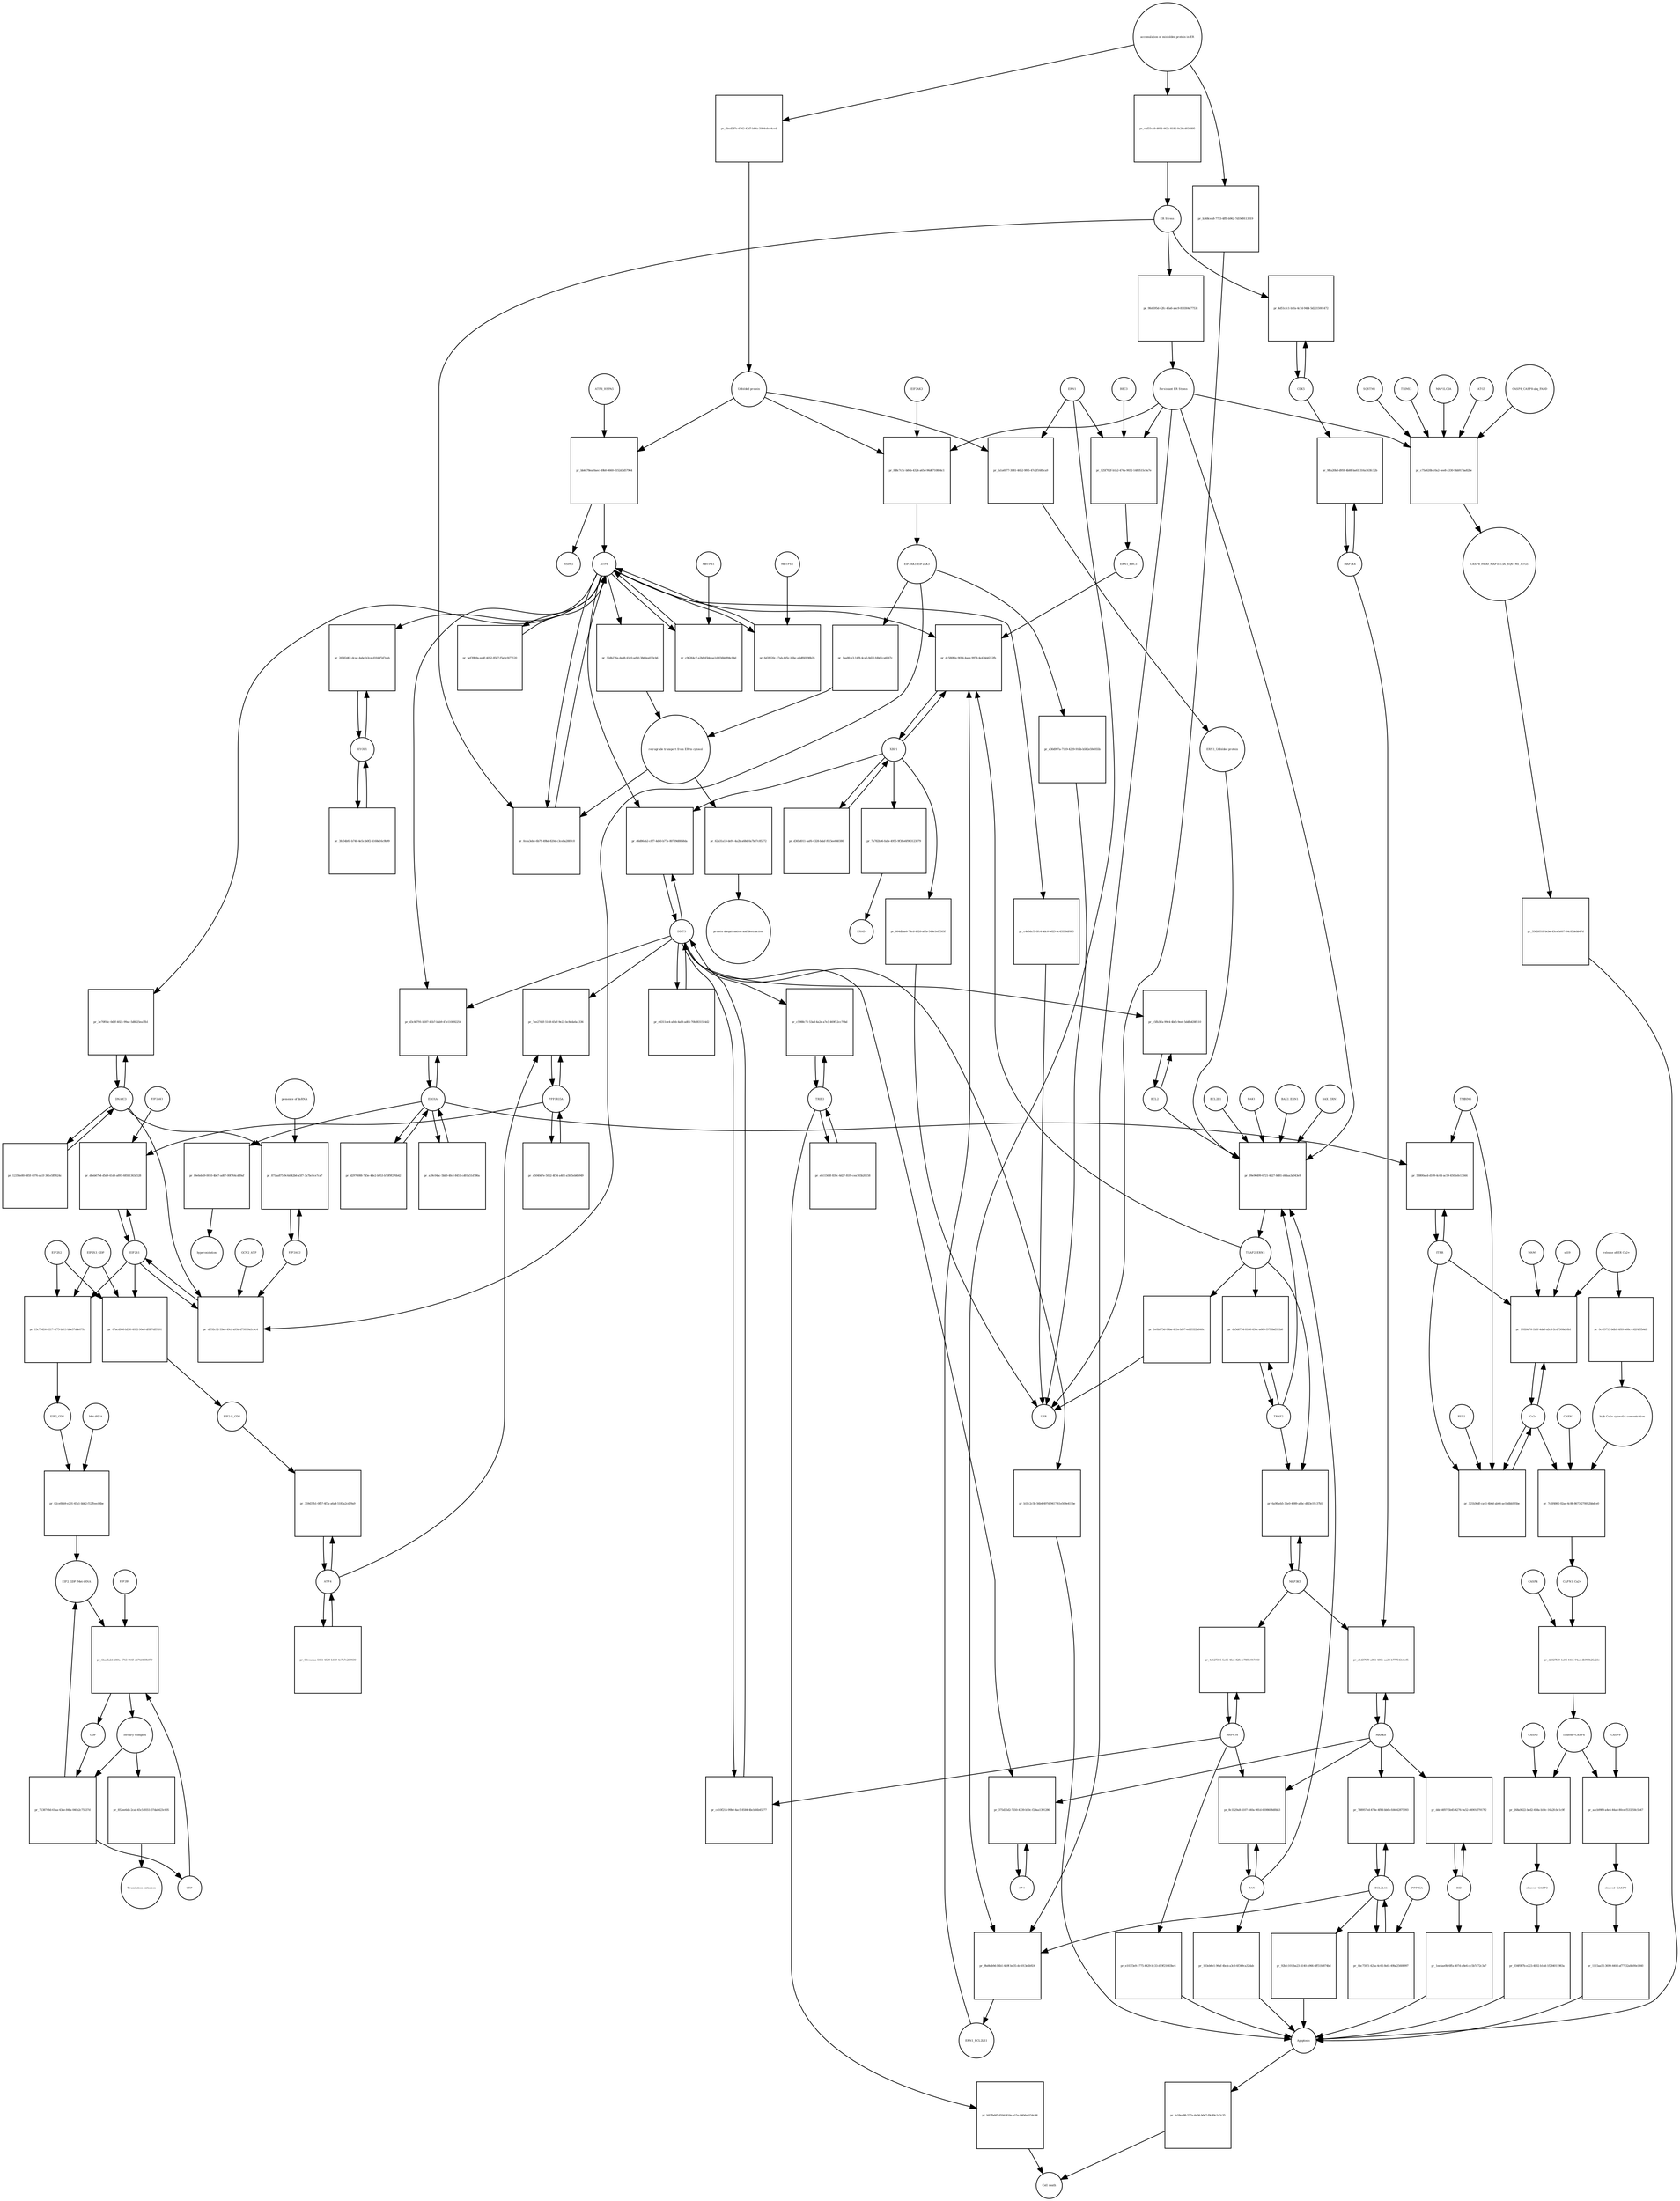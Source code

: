 strict digraph  {
ATF6_HSPA5 [annotation="", bipartite=0, cls=complex, fontsize=4, label=ATF6_HSPA5, shape=circle];
"pr_bb4478ea-0aec-49b0-8660-d152d3d57964" [annotation="", bipartite=1, cls=process, fontsize=4, label="pr_bb4478ea-0aec-49b0-8660-d152d3d57964", shape=square];
ATF6 [annotation="urn_miriam_hgnc.symbol_ATF6", bipartite=0, cls=macromolecule, fontsize=4, label=ATF6, shape=circle];
HSPA5 [annotation="urn_miriam_hgnc.symbol_HSPA5", bipartite=0, cls=macromolecule, fontsize=4, label=HSPA5, shape=circle];
"Unfolded protein" [annotation="", bipartite=0, cls=macromolecule, fontsize=4, label="Unfolded protein", shape=circle];
ERN1 [annotation="urn_miriam_hgnc.symbol_ERN1", bipartite=0, cls=macromolecule, fontsize=4, label=ERN1, shape=circle];
"pr_fa1a6977-3081-4652-9f65-47c2f1685ca9" [annotation="", bipartite=1, cls=process, fontsize=4, label="pr_fa1a6977-3081-4652-9f65-47c2f1685ca9", shape=square];
"ERN1_Unfolded protein" [annotation="", bipartite=0, cls=complex, fontsize=4, label="ERN1_Unfolded protein", shape=circle];
EIF2AK3_EIF2AK3 [annotation="", bipartite=0, cls=complex, fontsize=4, label=EIF2AK3_EIF2AK3, shape=circle];
"pr_1aa8fce3-14f8-4ca5-8d22-fdb01ca6067c" [annotation="", bipartite=1, cls=process, fontsize=4, label="pr_1aa8fce3-14f8-4ca5-8d22-fdb01ca6067c", shape=square];
"retrograde transport from ER to cytosol" [annotation="", bipartite=0, cls=phenotype, fontsize=4, label="retrograde transport from ER to cytosol", shape=circle];
"pr_32db276a-da88-41c0-ad50-38d0ea030cb6" [annotation="", bipartite=1, cls=process, fontsize=4, label="pr_32db276a-da88-41c0-ad50-38d0ea030cb6", shape=square];
"pr_62b31a13-de91-4a2b-a68d-0a7b87c85272" [annotation="", bipartite=1, cls=process, fontsize=4, label="pr_62b31a13-de91-4a2b-a68d-0a7b87c85272", shape=square];
"protein ubiquitination and destruction" [annotation="", bipartite=0, cls=phenotype, fontsize=4, label="protein ubiquitination and destruction", shape=circle];
"pr_09e96499-6721-4627-8d81-d44aa3a043e9" [annotation="", bipartite=1, cls=process, fontsize=4, label="pr_09e96499-6721-4627-8d81-d44aa3a043e9", shape=square];
TRAF2_ERN1 [annotation="", bipartite=0, cls=complex, fontsize=4, label=TRAF2_ERN1, shape=circle];
BAK1_ERN1 [annotation="", bipartite=0, cls=complex, fontsize=4, label=BAK1_ERN1, shape=circle];
BAX_ERN1 [annotation="", bipartite=0, cls=complex, fontsize=4, label=BAX_ERN1, shape=circle];
BCL2 [annotation="urn_miriam_hgnc.symbol_BCL2", bipartite=0, cls="nucleic acid feature", fontsize=4, label=BCL2, shape=circle];
BCL2L1 [annotation="urn_miriam_hgnc.symbol_BCL2L1", bipartite=0, cls=macromolecule, fontsize=4, label=BCL2L1, shape=circle];
"Persistant ER Stress" [annotation="", bipartite=0, cls=phenotype, fontsize=4, label="Persistant ER Stress", shape=circle];
BAX [annotation="urn_miriam_hgnc.symbol_BAX", bipartite=0, cls=macromolecule, fontsize=4, label=BAX, shape=circle];
BAK1 [annotation="urn_miriam_hgnc.symbol_BAK1", bipartite=0, cls=macromolecule, fontsize=4, label=BAK1, shape=circle];
TRAF2 [annotation="urn_miriam_hgnc.symbol_TRAF2", bipartite=0, cls=macromolecule, fontsize=4, label=TRAF2, shape=circle];
XBP1 [annotation="urn_miriam_hgnc.symbol_XBP1", bipartite=0, cls=macromolecule, fontsize=4, label=XBP1, shape=circle];
"pr_dc580f2e-9014-4aee-9978-4e434dd212fb" [annotation="", bipartite=1, cls=process, fontsize=4, label="pr_dc580f2e-9014-4aee-9978-4e434dd212fb", shape=square];
ERN1_BBC3 [annotation="", bipartite=0, cls=complex, fontsize=4, label=ERN1_BBC3, shape=circle];
ERN1_BCL2L11 [annotation="", bipartite=0, cls=complex, fontsize=4, label=ERN1_BCL2L11, shape=circle];
"pr_d365d011-aaf6-4328-bdaf-f015ee640380" [annotation="", bipartite=1, cls=process, fontsize=4, label="pr_d365d011-aaf6-4328-bdaf-f015ee640380", shape=square];
"pr_7a782b36-fabe-4955-9f3f-e6f983123879" [annotation="", bipartite=1, cls=process, fontsize=4, label="pr_7a782b36-fabe-4955-9f3f-e6f983123879", shape=square];
ERAD [annotation="", bipartite=0, cls=phenotype, fontsize=4, label=ERAD, shape=circle];
"pr_664dbaa4-76cd-4526-a8fa-345e1e8f305f" [annotation="", bipartite=1, cls=process, fontsize=4, label="pr_664dbaa4-76cd-4526-a8fa-345e1e8f305f", shape=square];
UPR [annotation="", bipartite=0, cls=phenotype, fontsize=4, label=UPR, shape=circle];
"pr_da5d6734-8166-430c-a669-f97f0bd311b8" [annotation="", bipartite=1, cls=process, fontsize=4, label="pr_da5d6734-8166-430c-a669-f97f0bd311b8", shape=square];
MAPK8 [annotation="urn_miriam_hgnc.symbol_MAPK8", bipartite=0, cls=macromolecule, fontsize=4, label=MAPK8, shape=circle];
"pr_a1d376f9-a861-486e-aa38-b777543e8cf5" [annotation="", bipartite=1, cls=process, fontsize=4, label="pr_a1d376f9-a861-486e-aa38-b777543e8cf5", shape=square];
MAP3K4 [annotation="urn_miriam_hgnc.symbol_MAP3K4", bipartite=0, cls=macromolecule, fontsize=4, label=MAP3K4, shape=circle];
MAP3K5 [annotation="urn_miriam_hgnc.symbol_MAP3K5", bipartite=0, cls=macromolecule, fontsize=4, label=MAP3K5, shape=circle];
MAPK14 [annotation="urn_miriam_hgnc.symbol_MAPK14", bipartite=0, cls=macromolecule, fontsize=4, label=MAPK14, shape=circle];
"pr_4c127316-5a06-4fa6-82fe-c78f1c917c60" [annotation="", bipartite=1, cls=process, fontsize=4, label="pr_4c127316-5a06-4fa6-82fe-c78f1c917c60", shape=square];
"pr_e103f3e9-c775-4429-bc33-d19f21683bc6" [annotation="", bipartite=1, cls=process, fontsize=4, label="pr_e103f3e9-c775-4429-bc33-d19f21683bc6", shape=square];
Apoptosis [annotation="", bipartite=0, cls=phenotype, fontsize=4, label=Apoptosis, shape=circle];
DDIT3 [annotation="urn_miriam_hgnc.symbol_DDIT3", bipartite=0, cls=macromolecule, fontsize=4, label=DDIT3, shape=circle];
"pr_ce10f215-99b0-4ac5-8584-4bcb56b45277" [annotation="", bipartite=1, cls=process, fontsize=4, label="pr_ce10f215-99b0-4ac5-8584-4bcb56b45277", shape=square];
"pr_b1bc2c5b-56b4-497d-9417-61e509e411be" [annotation="", bipartite=1, cls=process, fontsize=4, label="pr_b1bc2c5b-56b4-497d-9417-61e509e411be", shape=square];
"pr_c5fb3ffa-99c4-4bf5-9eef-5ddfb438f110" [annotation="", bipartite=1, cls=process, fontsize=4, label="pr_c5fb3ffa-99c4-4bf5-9eef-5ddfb438f110", shape=square];
"pr_0cea3ebe-6b79-49bd-820d-c3ceba2887c0" [annotation="", bipartite=1, cls=process, fontsize=4, label="pr_0cea3ebe-6b79-49bd-820d-c3ceba2887c0", shape=square];
"ER Stress" [annotation="", bipartite=0, cls=phenotype, fontsize=4, label="ER Stress", shape=circle];
"pr_c96264c7-a2bf-45bb-aa1d-656bb894c84d" [annotation="", bipartite=1, cls=process, fontsize=4, label="pr_c96264c7-a2bf-45bb-aa1d-656bb894c84d", shape=square];
MBTPS1 [annotation="urn_miriam_hgnc.symbol_MBTPS1", bipartite=0, cls=macromolecule, fontsize=4, label=MBTPS1, shape=circle];
"pr_6d3f220c-17ab-4d5c-b6bc-e6df60198b35" [annotation="", bipartite=1, cls=process, fontsize=4, label="pr_6d3f220c-17ab-4d5c-b6bc-e6df60198b35", shape=square];
MBTPS2 [annotation="urn_miriam_hgnc.symbol_MBTPS2", bipartite=0, cls=macromolecule, fontsize=4, label=MBTPS2, shape=circle];
"pr_5ef39b9a-ee4f-4052-8587-f5a9cf477120" [annotation="", bipartite=1, cls=process, fontsize=4, label="pr_5ef39b9a-ee4f-4052-8587-f5a9cf477120", shape=square];
"pr_e6311de4-afeb-4af3-ad05-70b2831514d2" [annotation="", bipartite=1, cls=process, fontsize=4, label="pr_e6311de4-afeb-4af3-ad05-70b2831514d2", shape=square];
"pr_d6d86cb2-c8f7-4d50-b77e-80709d8858da" [annotation="", bipartite=1, cls=process, fontsize=4, label="pr_d6d86cb2-c8f7-4d50-b77e-80709d8858da", shape=square];
EIF2S1 [annotation="urn_miriam_hgnc.symbol_EIF2S1", bipartite=0, cls=macromolecule, fontsize=4, label=EIF2S1, shape=circle];
"pr_dff92c92-33ea-49cf-a93d-d79939a1c9c4" [annotation="", bipartite=1, cls=process, fontsize=4, label="pr_dff92c92-33ea-49cf-a93d-d79939a1c9c4", shape=square];
GCN2_ATP [annotation="", bipartite=0, cls=complex, fontsize=4, label=GCN2_ATP, shape=circle];
EIF2AK2 [annotation="urn_miriam_hgnc.symbol_EIF2AK2", bipartite=0, cls=macromolecule, fontsize=4, label=EIF2AK2, shape=circle];
DNAJC3 [annotation="urn_miriam_hgnc.symbol_DNAJC3", bipartite=0, cls=macromolecule, fontsize=4, label=DNAJC3, shape=circle];
EIF2S2 [annotation="urn_miriam_hgnc.symbol_EIF2S2", bipartite=0, cls=macromolecule, fontsize=4, label=EIF2S2, shape=circle];
"pr_13c73424-e217-4f75-b911-bbe57dde07fc" [annotation="", bipartite=1, cls=process, fontsize=4, label="pr_13c73424-e217-4f75-b911-bbe57dde07fc", shape=square];
EIF2S3_GDP [annotation="", bipartite=0, cls=complex, fontsize=4, label=EIF2S3_GDP, shape=circle];
EIF2_GDP [annotation="", bipartite=0, cls=complex, fontsize=4, label=EIF2_GDP, shape=circle];
"EIF2_GDP_Met-tRNA" [annotation="", bipartite=0, cls=complex, fontsize=4, label="EIF2_GDP_Met-tRNA", shape=circle];
"pr_1bad5ab1-d49a-4713-916f-eb74d469b079" [annotation="", bipartite=1, cls=process, fontsize=4, label="pr_1bad5ab1-d49a-4713-916f-eb74d469b079", shape=square];
"Ternary Complex" [annotation="", bipartite=0, cls=complex, fontsize=4, label="Ternary Complex", shape=circle];
"EIF2B*" [annotation="", bipartite=0, cls=complex, fontsize=4, label="EIF2B*", shape=circle];
GTP [annotation="urn_miriam_obo.chebi_CHEBI%3A57600", bipartite=0, cls="simple chemical", fontsize=4, label=GTP, shape=circle];
GDP [annotation="urn_miriam_obo.chebi_CHEBI%3A65180", bipartite=0, cls="simple chemical", fontsize=4, label=GDP, shape=circle];
"pr_7138748d-61aa-43ae-84fa-040b2c75537d" [annotation="", bipartite=1, cls=process, fontsize=4, label="pr_7138748d-61aa-43ae-84fa-040b2c75537d", shape=square];
ATF4 [annotation="urn_miriam_hgnc.symbol_ATF4", bipartite=0, cls=macromolecule, fontsize=4, label=ATF4, shape=circle];
"pr_359d37b1-0fb7-4f3a-a6a4-5183a2cd29a9" [annotation="", bipartite=1, cls=process, fontsize=4, label="pr_359d37b1-0fb7-4f3a-a6a4-5183a2cd29a9", shape=square];
"EIF2-P_GDP" [annotation="", bipartite=0, cls=complex, fontsize=4, label="EIF2-P_GDP", shape=circle];
"pr_60ceadaa-5661-4529-b159-4e7a7e209030" [annotation="", bipartite=1, cls=process, fontsize=4, label="pr_60ceadaa-5661-4529-b159-4e7a7e209030", shape=square];
PPP1R15A [annotation="urn_miriam_hgnc.symbol_PPP1R15A", bipartite=0, cls=macromolecule, fontsize=4, label=PPP1R15A, shape=circle];
"pr_7ee27d2f-5148-45cf-9e22-bc8cda6a1336" [annotation="", bipartite=1, cls=process, fontsize=4, label="pr_7ee27d2f-5148-45cf-9e22-bc8cda6a1336", shape=square];
"pr_d5040d7e-5062-4f34-a402-a5fd5eb6b949" [annotation="", bipartite=1, cls=process, fontsize=4, label="pr_d5040d7e-5062-4f34-a402-a5fd5eb6b949", shape=square];
"pr_852ee6da-2caf-45c5-9351-37da8423c605" [annotation="", bipartite=1, cls=process, fontsize=4, label="pr_852ee6da-2caf-45c5-9351-37da8423c605", shape=square];
"Translation initiation" [annotation="", bipartite=0, cls=phenotype, fontsize=4, label="Translation initiation", shape=circle];
"pr_6a9faeb5-36e0-4089-a8bc-dfd3e19c37b5" [annotation="", bipartite=1, cls=process, fontsize=4, label="pr_6a9faeb5-36e0-4089-a8bc-dfd3e19c37b5", shape=square];
ERO1A [annotation="urn_miriam_hgnc.symbol_ERO1A", bipartite=0, cls=macromolecule, fontsize=4, label=ERO1A, shape=circle];
"pr_d3c8d791-b187-41b7-bab9-47e110892254" [annotation="", bipartite=1, cls=process, fontsize=4, label="pr_d3c8d791-b187-41b7-bab9-47e110892254", shape=square];
"pr_a39c04ac-5bb0-4fe2-8451-cd01a51d786a" [annotation="", bipartite=1, cls=process, fontsize=4, label="pr_a39c04ac-5bb0-4fe2-8451-cd01a51d786a", shape=square];
"pr_d8eb67b4-d5d9-41d8-a893-68501363a528" [annotation="", bipartite=1, cls=process, fontsize=4, label="pr_d8eb67b4-d5d9-41d8-a893-68501363a528", shape=square];
EIF2AK1 [annotation="urn_miriam_hgnc.symbol_EIF2AK1", bipartite=0, cls=macromolecule, fontsize=4, label=EIF2AK1, shape=circle];
"pr_8c1b29a8-4107-440a-981d-6598608d0bb3" [annotation="", bipartite=1, cls=process, fontsize=4, label="pr_8c1b29a8-4107-440a-981d-6598608d0bb3", shape=square];
"pr_103eb6e1-96af-4bcb-a3c0-6f349ca32dab" [annotation="", bipartite=1, cls=process, fontsize=4, label="pr_103eb6e1-96af-4bcb-a3c0-6f349ca32dab", shape=square];
"Ca2+" [annotation="urn_miriam_obo.chebi_CHEBI%3A29108", bipartite=0, cls="simple chemical", fontsize=4, label="Ca2+", shape=circle];
"pr_1f626d76-1b5f-4da5-a2c8-2cd7308a26b1" [annotation="", bipartite=1, cls=process, fontsize=4, label="pr_1f626d76-1b5f-4da5-a2c8-2cd7308a26b1", shape=square];
"release of ER Ca2+" [annotation="", bipartite=0, cls=phenotype, fontsize=4, label="release of ER Ca2+", shape=circle];
ITPR [annotation="urn_miriam_hgnc.symbol_ITPR1|urn_miriam_hgnc.symbol_ITPR2|urn_miriam_hgnc.symbol_ITPR3", bipartite=0, cls=macromolecule, fontsize=4, label=ITPR, shape=circle];
MAM [annotation="", bipartite=0, cls=phenotype, fontsize=4, label=MAM, shape=circle];
s619 [annotation="", bipartite=0, cls=complex, fontsize=4, label=s619, shape=circle];
"pr_9ffa20bd-d959-4b88-ba61-316a163fc32b" [annotation="", bipartite=1, cls=process, fontsize=4, label="pr_9ffa20bd-d959-4b88-ba61-316a163fc32b", shape=square];
CDK5 [annotation="urn_miriam_hgnc.symbol_CDK5", bipartite=0, cls=macromolecule, fontsize=4, label=CDK5, shape=circle];
"pr_4d51cfc1-b1fa-4c7d-94f4-5d2215001472" [annotation="", bipartite=1, cls="uncertain process", fontsize=4, label="pr_4d51cfc1-b1fa-4c7d-94f4-5d2215001472", shape=square];
"pr_fe18ea88-577a-4a34-b0e7-f8c89c1a2c35" [annotation="", bipartite=1, cls=process, fontsize=4, label="pr_fe18ea88-577a-4a34-b0e7-f8c89c1a2c35", shape=square];
"Cell death" [annotation="", bipartite=0, cls=phenotype, fontsize=4, label="Cell death", shape=circle];
"pr_321b36df-ca41-4b6d-ab44-ae18dbb505be" [annotation="", bipartite=1, cls=process, fontsize=4, label="pr_321b36df-ca41-4b6d-ab44-ae18dbb505be", shape=square];
TMBIM6 [annotation="urn_miriam_hgnc.symbol_TMBIM6", bipartite=0, cls=macromolecule, fontsize=4, label=TMBIM6, shape=circle];
RYR1 [annotation="urn_miriam_hgnc.symbol_RYR1", bipartite=0, cls=macromolecule, fontsize=4, label=RYR1, shape=circle];
EIF2AK3 [annotation="urn_miriam_hgnc.symbol_EIF2AK3", bipartite=0, cls=macromolecule, fontsize=4, label=EIF2AK3, shape=circle];
"pr_fd8c7c5c-b84b-4324-a65d-96d6710884c1" [annotation="", bipartite=1, cls=process, fontsize=4, label="pr_fd8c7c5c-b84b-4324-a65d-96d6710884c1", shape=square];
"pr_f9e6eb49-0010-4b67-ad07-00f764cdd9af" [annotation="", bipartite=1, cls=process, fontsize=4, label="pr_f9e6eb49-0010-4b67-ad07-00f764cdd9af", shape=square];
hyperoxidation [annotation="", bipartite=0, cls=phenotype, fontsize=4, label=hyperoxidation, shape=circle];
"pr_d2976088-745e-4de2-b953-b70f9f276b42" [annotation="", bipartite=1, cls=process, fontsize=4, label="pr_d2976088-745e-4de2-b953-b70f9f276b42", shape=square];
"pr_9fef595d-42fc-45a6-abc9-810304c7753c" [annotation="", bipartite=1, cls=process, fontsize=4, label="pr_9fef595d-42fc-45a6-abc9-810304c7753c", shape=square];
"CASP8_CASP8-ubq_FADD" [annotation="", bipartite=0, cls=complex, fontsize=4, label="CASP8_CASP8-ubq_FADD", shape=circle];
"pr_c75d620b-c0a2-4ee8-a330-9bb917ba82be" [annotation="", bipartite=1, cls=process, fontsize=4, label="pr_c75d620b-c0a2-4ee8-a330-9bb917ba82be", shape=square];
"SQSTM1 " [annotation="urn_miriam_hgnc.symbol_SQSTM1", bipartite=0, cls=macromolecule, fontsize=4, label="SQSTM1 ", shape=circle];
CASP8_FADD_MAP1LC3A_SQSTM1_ATG5 [annotation="", bipartite=0, cls=complex, fontsize=4, label=CASP8_FADD_MAP1LC3A_SQSTM1_ATG5, shape=circle];
TRIM13 [annotation="urn_miriam_hgnc.symbol_TRIM13", bipartite=0, cls=macromolecule, fontsize=4, label=TRIM13, shape=circle];
MAP1LC3A [annotation="urn_miriam_hgnc.symbol_MAP1LC3A", bipartite=0, cls=macromolecule, fontsize=4, label=MAP1LC3A, shape=circle];
ATG5 [annotation="urn_miriam_hgnc.symbol_ATG5", bipartite=0, cls=macromolecule, fontsize=4, label=ATG5, shape=circle];
"pr_53626518-bcbe-43ce-b007-54c83debb47d" [annotation="", bipartite=1, cls=process, fontsize=4, label="pr_53626518-bcbe-43ce-b007-54c83debb47d", shape=square];
"AP-1" [annotation="urn_miriam_hgnc.symbol_FOS|urn_miriam_hgnc.symbol_FOSB|urn_miriam_hgnc.symbol_FOSL1|urn_miriam_hgnc.symbol_FOSL2|urn_miriam_hgnc.symbol_JUN|urn_miriam_hgnc.symbol_JUNB|urn_miriam_hgnc.symbol_JUND", bipartite=0, cls=macromolecule, fontsize=4, label="AP-1", shape=circle];
"pr_375d35d2-7550-4339-b50c-f29aa1391286" [annotation="", bipartite=1, cls=process, fontsize=4, label="pr_375d35d2-7550-4339-b50c-f29aa1391286", shape=square];
"pr_871aa875-9c6d-42b6-a5f7-3a7bc0ce7ca7" [annotation="", bipartite=1, cls=process, fontsize=4, label="pr_871aa875-9c6d-42b6-a5f7-3a7bc0ce7ca7", shape=square];
"presence of dsRNA" [annotation="", bipartite=0, cls=phenotype, fontsize=4, label="presence of dsRNA", shape=circle];
"Met-tRNA" [annotation="urn_miriam_hgnc_HGNC%3A34779", bipartite=0, cls="nucleic acid feature", fontsize=4, label="Met-tRNA", shape=circle];
"pr_02ce0bb9-e201-45a1-bb82-f12ffeecf4be" [annotation="", bipartite=1, cls=process, fontsize=4, label="pr_02ce0bb9-e201-45a1-bb82-f12ffeecf4be", shape=square];
"pr_07acd986-b230-4922-90e0-df8b7dfff491" [annotation="", bipartite=1, cls=process, fontsize=4, label="pr_07acd986-b230-4922-90e0-df8b7dfff491", shape=square];
"accumulation of misfolded protein in ER" [annotation="", bipartite=0, cls=phenotype, fontsize=4, label="accumulation of misfolded protein in ER", shape=circle];
"pr_6bad587a-6742-42d7-b84a-5084efea4ced" [annotation="", bipartite=1, cls=process, fontsize=4, label="pr_6bad587a-6742-42d7-b84a-5084efea4ced", shape=square];
"pr_eaf55ce9-d60d-442a-8182-0a26cd03a895" [annotation="", bipartite=1, cls=process, fontsize=4, label="pr_eaf55ce9-d60d-442a-8182-0a26cd03a895", shape=square];
"pr_b368cea8-7723-4ffb-b962-7d19d9113019" [annotation="", bipartite=1, cls=process, fontsize=4, label="pr_b368cea8-7723-4ffb-b962-7d19d9113019", shape=square];
"pr_e30d997a-7119-4229-916b-b582e59c055b" [annotation="", bipartite=1, cls=process, fontsize=4, label="pr_e30d997a-7119-4229-916b-b582e59c055b", shape=square];
"pr_1e0b973d-09ba-421e-bf97-ed45322a840c" [annotation="", bipartite=1, cls=process, fontsize=4, label="pr_1e0b973d-09ba-421e-bf97-ed45322a840c", shape=square];
"pr_c4e0dcf1-0fc4-4dc6-b625-0c43558df683" [annotation="", bipartite=1, cls=process, fontsize=4, label="pr_c4e0dcf1-0fc4-4dc6-b625-0c43558df683", shape=square];
BCL2L11 [annotation="urn_miriam_hgnc.symbol_BCL2L11", bipartite=0, cls=macromolecule, fontsize=4, label=BCL2L11, shape=circle];
"pr_788957ed-473e-4f8d-bb0b-fd4442875093" [annotation="", bipartite=1, cls=process, fontsize=4, label="pr_788957ed-473e-4f8d-bb0b-fd4442875093", shape=square];
BID [annotation="urn_miriam_hgnc.symbol_BID", bipartite=0, cls=macromolecule, fontsize=4, label=BID, shape=circle];
"pr_ddc44f07-5b45-4276-9a52-d4901d7917f2" [annotation="", bipartite=1, cls=process, fontsize=4, label="pr_ddc44f07-5b45-4276-9a52-d4901d7917f2", shape=square];
"pr_92bfc101-ba23-4140-a966-6ff51fe874bd" [annotation="", bipartite=1, cls=process, fontsize=4, label="pr_92bfc101-ba23-4140-a966-6ff51fe874bd", shape=square];
"pr_1ee5ae0b-6ffa-407d-a8e6-cc5b7a72c3a7" [annotation="", bipartite=1, cls=process, fontsize=4, label="pr_1ee5ae0b-6ffa-407d-a8e6-cc5b7a72c3a7", shape=square];
"pr_9bd4db9d-b6b1-4a9f-bc35-dc4013e6b924" [annotation="", bipartite=1, cls=process, fontsize=4, label="pr_9bd4db9d-b6b1-4a9f-bc35-dc4013e6b924", shape=square];
"pr_125f702f-b1a2-474a-9032-1480515c9a7e" [annotation="", bipartite=1, cls=process, fontsize=4, label="pr_125f702f-b1a2-474a-9032-1480515c9a7e", shape=square];
BBC3 [annotation="urn_miriam_hgnc.symbol_BBC3", bipartite=0, cls=macromolecule, fontsize=4, label=BBC3, shape=circle];
"pr_8bc759f1-425a-4c62-8efa-49ba25608997" [annotation="", bipartite=1, cls=process, fontsize=4, label="pr_8bc759f1-425a-4c62-8efa-49ba25608997", shape=square];
PPP2CA [annotation="urn_miriam_hgnc.symbol_PPP2CA", bipartite=0, cls=macromolecule, fontsize=4, label=PPP2CA, shape=circle];
TRIB3 [annotation="urn_miriam_hgnc.symbol_TRIB3", bipartite=0, cls=macromolecule, fontsize=4, label=TRIB3, shape=circle];
"pr_c5988c71-53ad-4a2e-a7e3-469f12cc70bd" [annotation="", bipartite=1, cls=process, fontsize=4, label="pr_c5988c71-53ad-4a2e-a7e3-469f12cc70bd", shape=square];
"pr_eb11563f-839c-4d27-81f0-cea765b20158" [annotation="", bipartite=1, cls=process, fontsize=4, label="pr_eb11563f-839c-4d27-81f0-cea765b20158", shape=square];
"pr_b92fbd45-650d-416e-a15a-040da0154c06" [annotation="", bipartite=1, cls=process, fontsize=4, label="pr_b92fbd45-650d-416e-a15a-040da0154c06", shape=square];
"pr_0c4f9713-bdb9-4f89-b68c-c42f4fffb4d9" [annotation="", bipartite=1, cls=process, fontsize=4, label="pr_0c4f9713-bdb9-4f89-b68c-c42f4fffb4d9", shape=square];
"high Ca2+ cytosolic concentration" [annotation="", bipartite=0, cls=phenotype, fontsize=4, label="high Ca2+ cytosolic concentration", shape=circle];
"pr_3e70f05c-0d2f-4021-99ac-5d8825ea1fb1" [annotation="", bipartite=1, cls=process, fontsize=4, label="pr_3e70f05c-0d2f-4021-99ac-5d8825ea1fb1", shape=square];
"pr_12356e80-685f-4076-aa1f-361e5fff624c" [annotation="", bipartite=1, cls=process, fontsize=4, label="pr_12356e80-685f-4076-aa1f-361e5fff624c", shape=square];
"pr_53800acd-d109-4c64-ac59-4502efe13644" [annotation="", bipartite=1, cls=process, fontsize=4, label="pr_53800acd-d109-4c64-ac59-4502efe13644", shape=square];
CASP4 [annotation="urn_miriam_hgnc.symbol_CASP4", bipartite=0, cls=macromolecule, fontsize=4, label=CASP4, shape=circle];
"pr_da027fe9-1a9d-4415-94ac-db999b25a23c" [annotation="", bipartite=1, cls=process, fontsize=4, label="pr_da027fe9-1a9d-4415-94ac-db999b25a23c", shape=square];
"cleaved~CASP4" [annotation="urn_miriam_hgnc.symbol_CASP4", bipartite=0, cls=macromolecule, fontsize=4, label="cleaved~CASP4", shape=circle];
"CAPN1_Ca2+" [annotation="", bipartite=0, cls=complex, fontsize=4, label="CAPN1_Ca2+", shape=circle];
CASP3 [annotation="urn_miriam_hgnc.symbol_CASP3", bipartite=0, cls=macromolecule, fontsize=4, label=CASP3, shape=circle];
"pr_268a9822-bed2-458a-b10c-16a2fcbc1c9f" [annotation="", bipartite=1, cls=process, fontsize=4, label="pr_268a9822-bed2-458a-b10c-16a2fcbc1c9f", shape=square];
"cleaved~CASP3" [annotation="urn_miriam_hgnc.symbol_CASP3", bipartite=0, cls=macromolecule, fontsize=4, label="cleaved~CASP3", shape=circle];
CASP9 [annotation="urn_miriam_hgnc.symbol_CSAP9", bipartite=0, cls=macromolecule, fontsize=4, label=CASP9, shape=circle];
"pr_aacb99f8-a4e4-44a8-80ce-f533258c5b47" [annotation="", bipartite=1, cls=process, fontsize=4, label="pr_aacb99f8-a4e4-44a8-80ce-f533258c5b47", shape=square];
"cleaved~CASP9" [annotation="urn_miriam_hgnc.symbol_CASP9", bipartite=0, cls=macromolecule, fontsize=4, label="cleaved~CASP9", shape=circle];
CAPN1 [annotation="urn_miriam_hgnc.symbol_CAPN1", bipartite=0, cls=macromolecule, fontsize=4, label=CAPN1, shape=circle];
"pr_7c5f4862-02ae-4c88-8673-270052bbdce0" [annotation="", bipartite=1, cls=process, fontsize=4, label="pr_7c5f4862-02ae-4c88-8673-270052bbdce0", shape=square];
"pr_034f0b7b-e223-4b02-b1dd-1f284011983a" [annotation="", bipartite=1, cls=process, fontsize=4, label="pr_034f0b7b-e223-4b02-b1dd-1f284011983a", shape=square];
"pr_1115aa52-3699-440d-af77-32a8a00e1840" [annotation="", bipartite=1, cls=process, fontsize=4, label="pr_1115aa52-3699-440d-af77-32a8a00e1840", shape=square];
HYOU1 [annotation="urn_miriam_hgnc.symbol_HYOU1", bipartite=0, cls=macromolecule, fontsize=4, label=HYOU1, shape=circle];
"pr_26582d61-dcac-4abc-b3ce-d1fdaf547eab" [annotation="", bipartite=1, cls=process, fontsize=4, label="pr_26582d61-dcac-4abc-b3ce-d1fdaf547eab", shape=square];
"pr_3fc54b92-b740-4e5c-b0f2-4168e16c9b99" [annotation="", bipartite=1, cls=process, fontsize=4, label="pr_3fc54b92-b740-4e5c-b0f2-4168e16c9b99", shape=square];
ATF6_HSPA5 -> "pr_bb4478ea-0aec-49b0-8660-d152d3d57964"  [annotation="", interaction_type=consumption];
"pr_bb4478ea-0aec-49b0-8660-d152d3d57964" -> ATF6  [annotation="", interaction_type=production];
"pr_bb4478ea-0aec-49b0-8660-d152d3d57964" -> HSPA5  [annotation="", interaction_type=production];
ATF6 -> "pr_32db276a-da88-41c0-ad50-38d0ea030cb6"  [annotation="", interaction_type=consumption];
ATF6 -> "pr_dc580f2e-9014-4aee-9978-4e434dd212fb"  [annotation="urn_miriam_pubmed_26587781|urn_miriam_pubmed_23430059", interaction_type=catalysis];
ATF6 -> "pr_0cea3ebe-6b79-49bd-820d-c3ceba2887c0"  [annotation="", interaction_type=consumption];
ATF6 -> "pr_c96264c7-a2bf-45bb-aa1d-656bb894c84d"  [annotation="", interaction_type=consumption];
ATF6 -> "pr_6d3f220c-17ab-4d5c-b6bc-e6df60198b35"  [annotation="", interaction_type=consumption];
ATF6 -> "pr_5ef39b9a-ee4f-4052-8587-f5a9cf477120"  [annotation="", interaction_type=consumption];
ATF6 -> "pr_d6d86cb2-c8f7-4d50-b77e-80709d8858da"  [annotation="urn_miriam_pubmed_26587781|urn_miriam_pubmed_17991856|urn_miriam_pubmed_28843399", interaction_type=catalysis];
ATF6 -> "pr_d3c8d791-b187-41b7-bab9-47e110892254"  [annotation="urn_miriam_pubmed_23850759|urn_miriam_pubmed_25387528", interaction_type=catalysis];
ATF6 -> "pr_c4e0dcf1-0fc4-4dc6-b625-0c43558df683"  [annotation="", interaction_type=consumption];
ATF6 -> "pr_3e70f05c-0d2f-4021-99ac-5d8825ea1fb1"  [annotation="urn_miriam_pubmed_12601012|urn_miriam_pubmed_18360008", interaction_type=catalysis];
ATF6 -> "pr_26582d61-dcac-4abc-b3ce-d1fdaf547eab"  [annotation=urn_miriam_pubmed_18360008, interaction_type=catalysis];
"Unfolded protein" -> "pr_bb4478ea-0aec-49b0-8660-d152d3d57964"  [annotation="urn_miriam_pubmed_19509052|urn_miriam_pubmed_12847084|urn_miriam_pubmed_23850759", interaction_type=catalysis];
"Unfolded protein" -> "pr_fa1a6977-3081-4652-9f65-47c2f1685ca9"  [annotation="", interaction_type=consumption];
"Unfolded protein" -> "pr_fd8c7c5c-b84b-4324-a65d-96d6710884c1"  [annotation=urn_miriam_pubmed_17991856, interaction_type=catalysis];
ERN1 -> "pr_fa1a6977-3081-4652-9f65-47c2f1685ca9"  [annotation="", interaction_type=consumption];
ERN1 -> "pr_9bd4db9d-b6b1-4a9f-bc35-dc4013e6b924"  [annotation="", interaction_type=consumption];
ERN1 -> "pr_125f702f-b1a2-474a-9032-1480515c9a7e"  [annotation="", interaction_type=consumption];
"pr_fa1a6977-3081-4652-9f65-47c2f1685ca9" -> "ERN1_Unfolded protein"  [annotation="", interaction_type=production];
"ERN1_Unfolded protein" -> "pr_09e96499-6721-4627-8d81-d44aa3a043e9"  [annotation="", interaction_type=consumption];
EIF2AK3_EIF2AK3 -> "pr_1aa8fce3-14f8-4ca5-8d22-fdb01ca6067c"  [annotation="", interaction_type=consumption];
EIF2AK3_EIF2AK3 -> "pr_dff92c92-33ea-49cf-a93d-d79939a1c9c4"  [annotation="urn_miriam_pubmed_12667446|urn_miriam_pubmed_16246152|urn_miriam_pubmed_12601012|urn_miriam_pubmed_23850759|urn_miriam_pubmed_18360008|urn_miriam_pubmed_26587781", interaction_type=catalysis];
EIF2AK3_EIF2AK3 -> "pr_e30d997a-7119-4229-916b-b582e59c055b"  [annotation="", interaction_type=consumption];
"pr_1aa8fce3-14f8-4ca5-8d22-fdb01ca6067c" -> "retrograde transport from ER to cytosol"  [annotation="", interaction_type=production];
"retrograde transport from ER to cytosol" -> "pr_62b31a13-de91-4a2b-a68d-0a7b87c85272"  [annotation="", interaction_type=consumption];
"retrograde transport from ER to cytosol" -> "pr_0cea3ebe-6b79-49bd-820d-c3ceba2887c0"  [annotation="urn_miriam_pubmed_18360008|urn_miriam_pubmed_17991856|urn_miriam_pubmed_26587781|urn_miriam_pubmed_12847084", interaction_type=inhibition];
"pr_32db276a-da88-41c0-ad50-38d0ea030cb6" -> "retrograde transport from ER to cytosol"  [annotation="", interaction_type=production];
"pr_62b31a13-de91-4a2b-a68d-0a7b87c85272" -> "protein ubiquitination and destruction"  [annotation="", interaction_type=production];
"pr_09e96499-6721-4627-8d81-d44aa3a043e9" -> TRAF2_ERN1  [annotation="", interaction_type=production];
TRAF2_ERN1 -> "pr_dc580f2e-9014-4aee-9978-4e434dd212fb"  [annotation="urn_miriam_pubmed_26587781|urn_miriam_pubmed_23430059", interaction_type=catalysis];
TRAF2_ERN1 -> "pr_da5d6734-8166-430c-a669-f97f0bd311b8"  [annotation=urn_miriam_pubmed_23850759, interaction_type=catalysis];
TRAF2_ERN1 -> "pr_6a9faeb5-36e0-4089-a8bc-dfd3e19c37b5"  [annotation=urn_miriam_pubmed_23850759, interaction_type=catalysis];
TRAF2_ERN1 -> "pr_1e0b973d-09ba-421e-bf97-ed45322a840c"  [annotation="", interaction_type=consumption];
BAK1_ERN1 -> "pr_09e96499-6721-4627-8d81-d44aa3a043e9"  [annotation="urn_miriam_pubmed_23850759|urn_miriam_pubmed_23430059|urn_miriam_pubmed_26587781", interaction_type=catalysis];
BAX_ERN1 -> "pr_09e96499-6721-4627-8d81-d44aa3a043e9"  [annotation="urn_miriam_pubmed_23850759|urn_miriam_pubmed_23430059|urn_miriam_pubmed_26587781", interaction_type=catalysis];
BCL2 -> "pr_09e96499-6721-4627-8d81-d44aa3a043e9"  [annotation="urn_miriam_pubmed_23850759|urn_miriam_pubmed_23430059|urn_miriam_pubmed_26587781", interaction_type=inhibition];
BCL2 -> "pr_c5fb3ffa-99c4-4bf5-9eef-5ddfb438f110"  [annotation="", interaction_type=consumption];
BCL2L1 -> "pr_09e96499-6721-4627-8d81-d44aa3a043e9"  [annotation="urn_miriam_pubmed_23850759|urn_miriam_pubmed_23430059|urn_miriam_pubmed_26587781", interaction_type=inhibition];
"Persistant ER Stress" -> "pr_09e96499-6721-4627-8d81-d44aa3a043e9"  [annotation="urn_miriam_pubmed_23850759|urn_miriam_pubmed_23430059|urn_miriam_pubmed_26587781", interaction_type=inhibition];
"Persistant ER Stress" -> "pr_fd8c7c5c-b84b-4324-a65d-96d6710884c1"  [annotation=urn_miriam_pubmed_17991856, interaction_type=catalysis];
"Persistant ER Stress" -> "pr_c75d620b-c0a2-4ee8-a330-9bb917ba82be"  [annotation=urn_miriam_pubmed_17991856, interaction_type=catalysis];
"Persistant ER Stress" -> "pr_9bd4db9d-b6b1-4a9f-bc35-dc4013e6b924"  [annotation="urn_miriam_pubmed_23850759|urn_miriam_pubmed_23430059|urn_miriam_pubmed_26587781", interaction_type=inhibition];
"Persistant ER Stress" -> "pr_125f702f-b1a2-474a-9032-1480515c9a7e"  [annotation="urn_miriam_pubmed_23430059|urn_miriam_pubmed_17991856", interaction_type=inhibition];
BAX -> "pr_09e96499-6721-4627-8d81-d44aa3a043e9"  [annotation="urn_miriam_pubmed_23850759|urn_miriam_pubmed_23430059|urn_miriam_pubmed_26587781", interaction_type=catalysis];
BAX -> "pr_8c1b29a8-4107-440a-981d-6598608d0bb3"  [annotation="", interaction_type=consumption];
BAX -> "pr_103eb6e1-96af-4bcb-a3c0-6f349ca32dab"  [annotation="", interaction_type=consumption];
BAK1 -> "pr_09e96499-6721-4627-8d81-d44aa3a043e9"  [annotation="urn_miriam_pubmed_23850759|urn_miriam_pubmed_23430059|urn_miriam_pubmed_26587781", interaction_type=catalysis];
TRAF2 -> "pr_09e96499-6721-4627-8d81-d44aa3a043e9"  [annotation="", interaction_type=consumption];
TRAF2 -> "pr_da5d6734-8166-430c-a669-f97f0bd311b8"  [annotation="", interaction_type=consumption];
TRAF2 -> "pr_6a9faeb5-36e0-4089-a8bc-dfd3e19c37b5"  [annotation=urn_miriam_pubmed_23850759, interaction_type=catalysis];
XBP1 -> "pr_dc580f2e-9014-4aee-9978-4e434dd212fb"  [annotation="", interaction_type=consumption];
XBP1 -> "pr_d365d011-aaf6-4328-bdaf-f015ee640380"  [annotation="", interaction_type=consumption];
XBP1 -> "pr_7a782b36-fabe-4955-9f3f-e6f983123879"  [annotation="", interaction_type=consumption];
XBP1 -> "pr_664dbaa4-76cd-4526-a8fa-345e1e8f305f"  [annotation="", interaction_type=consumption];
XBP1 -> "pr_d6d86cb2-c8f7-4d50-b77e-80709d8858da"  [annotation="urn_miriam_pubmed_26587781|urn_miriam_pubmed_17991856|urn_miriam_pubmed_28843399", interaction_type=catalysis];
"pr_dc580f2e-9014-4aee-9978-4e434dd212fb" -> XBP1  [annotation="", interaction_type=production];
ERN1_BBC3 -> "pr_dc580f2e-9014-4aee-9978-4e434dd212fb"  [annotation="urn_miriam_pubmed_26587781|urn_miriam_pubmed_23430059", interaction_type=catalysis];
ERN1_BCL2L11 -> "pr_dc580f2e-9014-4aee-9978-4e434dd212fb"  [annotation="urn_miriam_pubmed_26587781|urn_miriam_pubmed_23430059", interaction_type=catalysis];
"pr_d365d011-aaf6-4328-bdaf-f015ee640380" -> XBP1  [annotation="", interaction_type=production];
"pr_7a782b36-fabe-4955-9f3f-e6f983123879" -> ERAD  [annotation="", interaction_type=production];
"pr_664dbaa4-76cd-4526-a8fa-345e1e8f305f" -> UPR  [annotation="", interaction_type=production];
"pr_da5d6734-8166-430c-a669-f97f0bd311b8" -> TRAF2  [annotation="", interaction_type=production];
MAPK8 -> "pr_a1d376f9-a861-486e-aa38-b777543e8cf5"  [annotation="", interaction_type=consumption];
MAPK8 -> "pr_8c1b29a8-4107-440a-981d-6598608d0bb3"  [annotation="urn_miriam_pubmed_18191217|urn_miriam_pubmed_23430059", interaction_type=catalysis];
MAPK8 -> "pr_375d35d2-7550-4339-b50c-f29aa1391286"  [annotation="urn_miriam_pubmed_26618107|urn_miriam_pubmed_26587781|urn_miriam_pubmed_23850759", interaction_type=catalysis];
MAPK8 -> "pr_788957ed-473e-4f8d-bb0b-fd4442875093"  [annotation="urn_miriam_pubmed_26018731|urn_miriam_pubmed_23850759", interaction_type=catalysis];
MAPK8 -> "pr_ddc44f07-5b45-4276-9a52-d4901d7917f2"  [annotation="urn_miriam_pubmed_23430059|urn_miriam_pubmed_11583631", interaction_type=catalysis];
"pr_a1d376f9-a861-486e-aa38-b777543e8cf5" -> MAPK8  [annotation="", interaction_type=production];
MAP3K4 -> "pr_a1d376f9-a861-486e-aa38-b777543e8cf5"  [annotation="urn_miriam_pubmed_18191217|urn_miriam_pubmed_23850759|urn_miriam_pubmed_26587781", interaction_type=catalysis];
MAP3K4 -> "pr_9ffa20bd-d959-4b88-ba61-316a163fc32b"  [annotation="", interaction_type=consumption];
MAP3K5 -> "pr_a1d376f9-a861-486e-aa38-b777543e8cf5"  [annotation="urn_miriam_pubmed_18191217|urn_miriam_pubmed_23850759|urn_miriam_pubmed_26587781", interaction_type=catalysis];
MAP3K5 -> "pr_4c127316-5a06-4fa6-82fe-c78f1c917c60"  [annotation="urn_miriam_pubmed_23850759|urn_miriam_pubmed_12215209", interaction_type=catalysis];
MAP3K5 -> "pr_6a9faeb5-36e0-4089-a8bc-dfd3e19c37b5"  [annotation="", interaction_type=consumption];
MAPK14 -> "pr_4c127316-5a06-4fa6-82fe-c78f1c917c60"  [annotation="", interaction_type=consumption];
MAPK14 -> "pr_e103f3e9-c775-4429-bc33-d19f21683bc6"  [annotation="", interaction_type=consumption];
MAPK14 -> "pr_ce10f215-99b0-4ac5-8584-4bcb56b45277"  [annotation="urn_miriam_pubmed_23850759|urn_miriam_pubmed_23430059|urn_miriam_pubmed_26137585", interaction_type=catalysis];
MAPK14 -> "pr_8c1b29a8-4107-440a-981d-6598608d0bb3"  [annotation="urn_miriam_pubmed_18191217|urn_miriam_pubmed_23430059", interaction_type=catalysis];
"pr_4c127316-5a06-4fa6-82fe-c78f1c917c60" -> MAPK14  [annotation="", interaction_type=production];
"pr_e103f3e9-c775-4429-bc33-d19f21683bc6" -> Apoptosis  [annotation="", interaction_type=production];
Apoptosis -> "pr_fe18ea88-577a-4a34-b0e7-f8c89c1a2c35"  [annotation="", interaction_type=consumption];
DDIT3 -> "pr_ce10f215-99b0-4ac5-8584-4bcb56b45277"  [annotation="", interaction_type=consumption];
DDIT3 -> "pr_b1bc2c5b-56b4-497d-9417-61e509e411be"  [annotation="", interaction_type=consumption];
DDIT3 -> "pr_c5fb3ffa-99c4-4bf5-9eef-5ddfb438f110"  [annotation="urn_miriam_pubmed_30662442|urn_miriam_pubmed_23850759", interaction_type=inhibition];
DDIT3 -> "pr_e6311de4-afeb-4af3-ad05-70b2831514d2"  [annotation="", interaction_type=consumption];
DDIT3 -> "pr_d6d86cb2-c8f7-4d50-b77e-80709d8858da"  [annotation="", interaction_type=consumption];
DDIT3 -> "pr_7ee27d2f-5148-45cf-9e22-bc8cda6a1336"  [annotation="urn_miriam_pubmed_23850759|urn_miriam_pubmed_31638256", interaction_type=catalysis];
DDIT3 -> "pr_d3c8d791-b187-41b7-bab9-47e110892254"  [annotation="urn_miriam_pubmed_23850759|urn_miriam_pubmed_25387528", interaction_type=catalysis];
DDIT3 -> "pr_375d35d2-7550-4339-b50c-f29aa1391286"  [annotation="urn_miriam_pubmed_26618107|urn_miriam_pubmed_26587781|urn_miriam_pubmed_23850759", interaction_type=catalysis];
DDIT3 -> "pr_c5988c71-53ad-4a2e-a7e3-469f12cc70bd"  [annotation="urn_miriam_pubmed_23430059|urn_miriam_pubmed_18940792", interaction_type=catalysis];
"pr_ce10f215-99b0-4ac5-8584-4bcb56b45277" -> DDIT3  [annotation="", interaction_type=production];
"pr_b1bc2c5b-56b4-497d-9417-61e509e411be" -> Apoptosis  [annotation="", interaction_type=production];
"pr_c5fb3ffa-99c4-4bf5-9eef-5ddfb438f110" -> BCL2  [annotation="", interaction_type=production];
"pr_0cea3ebe-6b79-49bd-820d-c3ceba2887c0" -> ATF6  [annotation="", interaction_type=production];
"ER Stress" -> "pr_0cea3ebe-6b79-49bd-820d-c3ceba2887c0"  [annotation="urn_miriam_pubmed_18360008|urn_miriam_pubmed_17991856|urn_miriam_pubmed_26587781|urn_miriam_pubmed_12847084", interaction_type=catalysis];
"ER Stress" -> "pr_4d51cfc1-b1fa-4c7d-94f4-5d2215001472"  [annotation=urn_miriam_pubmed_22388889, interaction_type=catalysis];
"ER Stress" -> "pr_9fef595d-42fc-45a6-abc9-810304c7753c"  [annotation="", interaction_type=consumption];
"pr_c96264c7-a2bf-45bb-aa1d-656bb894c84d" -> ATF6  [annotation="", interaction_type=production];
MBTPS1 -> "pr_c96264c7-a2bf-45bb-aa1d-656bb894c84d"  [annotation="urn_miriam_pubmed_18360008|urn_miriam_pubmed_17991856|urn_miriam_pubmed_26587781|urn_miriam_pubmed_23850759", interaction_type=catalysis];
"pr_6d3f220c-17ab-4d5c-b6bc-e6df60198b35" -> ATF6  [annotation="", interaction_type=production];
MBTPS2 -> "pr_6d3f220c-17ab-4d5c-b6bc-e6df60198b35"  [annotation="urn_miriam_pubmed_23850759|urn_miriam_pubmed_26587781|urn_miriam_pubmed_17991856|urn_miriam_pubmed_18360008", interaction_type=catalysis];
"pr_5ef39b9a-ee4f-4052-8587-f5a9cf477120" -> ATF6  [annotation="", interaction_type=production];
"pr_e6311de4-afeb-4af3-ad05-70b2831514d2" -> DDIT3  [annotation="", interaction_type=production];
"pr_d6d86cb2-c8f7-4d50-b77e-80709d8858da" -> DDIT3  [annotation="", interaction_type=production];
EIF2S1 -> "pr_dff92c92-33ea-49cf-a93d-d79939a1c9c4"  [annotation="", interaction_type=consumption];
EIF2S1 -> "pr_13c73424-e217-4f75-b911-bbe57dde07fc"  [annotation="", interaction_type=consumption];
EIF2S1 -> "pr_d8eb67b4-d5d9-41d8-a893-68501363a528"  [annotation="", interaction_type=consumption];
EIF2S1 -> "pr_07acd986-b230-4922-90e0-df8b7dfff491"  [annotation="", interaction_type=consumption];
"pr_dff92c92-33ea-49cf-a93d-d79939a1c9c4" -> EIF2S1  [annotation="", interaction_type=production];
GCN2_ATP -> "pr_dff92c92-33ea-49cf-a93d-d79939a1c9c4"  [annotation="urn_miriam_pubmed_12667446|urn_miriam_pubmed_16246152|urn_miriam_pubmed_12601012|urn_miriam_pubmed_23850759|urn_miriam_pubmed_18360008|urn_miriam_pubmed_26587781", interaction_type=catalysis];
EIF2AK2 -> "pr_dff92c92-33ea-49cf-a93d-d79939a1c9c4"  [annotation="urn_miriam_pubmed_12667446|urn_miriam_pubmed_16246152|urn_miriam_pubmed_12601012|urn_miriam_pubmed_23850759|urn_miriam_pubmed_18360008|urn_miriam_pubmed_26587781", interaction_type=catalysis];
EIF2AK2 -> "pr_871aa875-9c6d-42b6-a5f7-3a7bc0ce7ca7"  [annotation="", interaction_type=consumption];
DNAJC3 -> "pr_dff92c92-33ea-49cf-a93d-d79939a1c9c4"  [annotation="urn_miriam_pubmed_12667446|urn_miriam_pubmed_16246152|urn_miriam_pubmed_12601012|urn_miriam_pubmed_23850759|urn_miriam_pubmed_18360008|urn_miriam_pubmed_26587781", interaction_type=inhibition];
DNAJC3 -> "pr_871aa875-9c6d-42b6-a5f7-3a7bc0ce7ca7"  [annotation="urn_miriam_pubmed_12601012|urn_miriam_pubmed_26587781|urn_miriam_pubmed_23850759", interaction_type=inhibition];
DNAJC3 -> "pr_3e70f05c-0d2f-4021-99ac-5d8825ea1fb1"  [annotation="", interaction_type=consumption];
DNAJC3 -> "pr_12356e80-685f-4076-aa1f-361e5fff624c"  [annotation="", interaction_type=consumption];
EIF2S2 -> "pr_13c73424-e217-4f75-b911-bbe57dde07fc"  [annotation="", interaction_type=consumption];
EIF2S2 -> "pr_07acd986-b230-4922-90e0-df8b7dfff491"  [annotation="", interaction_type=consumption];
"pr_13c73424-e217-4f75-b911-bbe57dde07fc" -> EIF2_GDP  [annotation="", interaction_type=production];
EIF2S3_GDP -> "pr_13c73424-e217-4f75-b911-bbe57dde07fc"  [annotation="", interaction_type=consumption];
EIF2S3_GDP -> "pr_07acd986-b230-4922-90e0-df8b7dfff491"  [annotation="", interaction_type=consumption];
EIF2_GDP -> "pr_02ce0bb9-e201-45a1-bb82-f12ffeecf4be"  [annotation="", interaction_type=consumption];
"EIF2_GDP_Met-tRNA" -> "pr_1bad5ab1-d49a-4713-916f-eb74d469b079"  [annotation="", interaction_type=consumption];
"pr_1bad5ab1-d49a-4713-916f-eb74d469b079" -> "Ternary Complex"  [annotation="", interaction_type=production];
"pr_1bad5ab1-d49a-4713-916f-eb74d469b079" -> GDP  [annotation="", interaction_type=production];
"Ternary Complex" -> "pr_7138748d-61aa-43ae-84fa-040b2c75537d"  [annotation="", interaction_type=consumption];
"Ternary Complex" -> "pr_852ee6da-2caf-45c5-9351-37da8423c605"  [annotation="", interaction_type=consumption];
"EIF2B*" -> "pr_1bad5ab1-d49a-4713-916f-eb74d469b079"  [annotation="urn_miriam_pubmed_23850759|urn_miriam_pubmed_16246152", interaction_type=catalysis];
GTP -> "pr_1bad5ab1-d49a-4713-916f-eb74d469b079"  [annotation="", interaction_type=consumption];
GDP -> "pr_7138748d-61aa-43ae-84fa-040b2c75537d"  [annotation="", interaction_type=consumption];
"pr_7138748d-61aa-43ae-84fa-040b2c75537d" -> "EIF2_GDP_Met-tRNA"  [annotation="", interaction_type=production];
"pr_7138748d-61aa-43ae-84fa-040b2c75537d" -> GTP  [annotation="", interaction_type=production];
ATF4 -> "pr_359d37b1-0fb7-4f3a-a6a4-5183a2cd29a9"  [annotation="", interaction_type=consumption];
ATF4 -> "pr_60ceadaa-5661-4529-b159-4e7a7e209030"  [annotation="", interaction_type=consumption];
ATF4 -> "pr_7ee27d2f-5148-45cf-9e22-bc8cda6a1336"  [annotation="urn_miriam_pubmed_23850759|urn_miriam_pubmed_31638256", interaction_type=catalysis];
"pr_359d37b1-0fb7-4f3a-a6a4-5183a2cd29a9" -> ATF4  [annotation="", interaction_type=production];
"EIF2-P_GDP" -> "pr_359d37b1-0fb7-4f3a-a6a4-5183a2cd29a9"  [annotation="urn_miriam_pubmed_15277680|urn_miriam_pubmed_16246152|urn_miriam_pubmed_23850759", interaction_type=catalysis];
"pr_60ceadaa-5661-4529-b159-4e7a7e209030" -> ATF4  [annotation="", interaction_type=production];
PPP1R15A -> "pr_7ee27d2f-5148-45cf-9e22-bc8cda6a1336"  [annotation="", interaction_type=consumption];
PPP1R15A -> "pr_d5040d7e-5062-4f34-a402-a5fd5eb6b949"  [annotation="", interaction_type=consumption];
PPP1R15A -> "pr_d8eb67b4-d5d9-41d8-a893-68501363a528"  [annotation="urn_miriam_pubmed_23850759|urn_miriam_pubmed_12667446|urn_miriam_pubmed_16246152|urn_miriam_pubmed_12601012", interaction_type=catalysis];
"pr_7ee27d2f-5148-45cf-9e22-bc8cda6a1336" -> PPP1R15A  [annotation="", interaction_type=production];
"pr_d5040d7e-5062-4f34-a402-a5fd5eb6b949" -> PPP1R15A  [annotation="", interaction_type=production];
"pr_852ee6da-2caf-45c5-9351-37da8423c605" -> "Translation initiation"  [annotation="", interaction_type=production];
"pr_6a9faeb5-36e0-4089-a8bc-dfd3e19c37b5" -> MAP3K5  [annotation="", interaction_type=production];
ERO1A -> "pr_d3c8d791-b187-41b7-bab9-47e110892254"  [annotation="", interaction_type=consumption];
ERO1A -> "pr_a39c04ac-5bb0-4fe2-8451-cd01a51d786a"  [annotation="", interaction_type=consumption];
ERO1A -> "pr_f9e6eb49-0010-4b67-ad07-00f764cdd9af"  [annotation="", interaction_type=consumption];
ERO1A -> "pr_d2976088-745e-4de2-b953-b70f9f276b42"  [annotation="", interaction_type=consumption];
ERO1A -> "pr_53800acd-d109-4c64-ac59-4502efe13644"  [annotation="urn_miriam_pubmed_23850759|urn_miriam_pubmed_23430059", interaction_type=catalysis];
"pr_d3c8d791-b187-41b7-bab9-47e110892254" -> ERO1A  [annotation="", interaction_type=production];
"pr_a39c04ac-5bb0-4fe2-8451-cd01a51d786a" -> ERO1A  [annotation="", interaction_type=production];
"pr_d8eb67b4-d5d9-41d8-a893-68501363a528" -> EIF2S1  [annotation="", interaction_type=production];
EIF2AK1 -> "pr_d8eb67b4-d5d9-41d8-a893-68501363a528"  [annotation="urn_miriam_pubmed_23850759|urn_miriam_pubmed_12667446|urn_miriam_pubmed_16246152|urn_miriam_pubmed_12601012", interaction_type=catalysis];
"pr_8c1b29a8-4107-440a-981d-6598608d0bb3" -> BAX  [annotation="", interaction_type=production];
"pr_103eb6e1-96af-4bcb-a3c0-6f349ca32dab" -> Apoptosis  [annotation="", interaction_type=production];
"Ca2+" -> "pr_1f626d76-1b5f-4da5-a2c8-2cd7308a26b1"  [annotation="", interaction_type=consumption];
"Ca2+" -> "pr_321b36df-ca41-4b6d-ab44-ae18dbb505be"  [annotation="", interaction_type=consumption];
"Ca2+" -> "pr_7c5f4862-02ae-4c88-8673-270052bbdce0"  [annotation="", interaction_type=consumption];
"pr_1f626d76-1b5f-4da5-a2c8-2cd7308a26b1" -> "Ca2+"  [annotation="", interaction_type=production];
"release of ER Ca2+" -> "pr_1f626d76-1b5f-4da5-a2c8-2cd7308a26b1"  [annotation=urn_miriam_pubmed_23850759, interaction_type=catalysis];
"release of ER Ca2+" -> "pr_0c4f9713-bdb9-4f89-b68c-c42f4fffb4d9"  [annotation="", interaction_type=consumption];
ITPR -> "pr_1f626d76-1b5f-4da5-a2c8-2cd7308a26b1"  [annotation=urn_miriam_pubmed_23850759, interaction_type=catalysis];
ITPR -> "pr_321b36df-ca41-4b6d-ab44-ae18dbb505be"  [annotation=urn_miriam_pubmed_23850759, interaction_type=catalysis];
ITPR -> "pr_53800acd-d109-4c64-ac59-4502efe13644"  [annotation="", interaction_type=consumption];
MAM -> "pr_1f626d76-1b5f-4da5-a2c8-2cd7308a26b1"  [annotation=urn_miriam_pubmed_23850759, interaction_type=catalysis];
s619 -> "pr_1f626d76-1b5f-4da5-a2c8-2cd7308a26b1"  [annotation=urn_miriam_pubmed_23850759, interaction_type=catalysis];
"pr_9ffa20bd-d959-4b88-ba61-316a163fc32b" -> MAP3K4  [annotation="", interaction_type=production];
CDK5 -> "pr_9ffa20bd-d959-4b88-ba61-316a163fc32b"  [annotation=urn_miriam_pubmed_22388889, interaction_type=catalysis];
CDK5 -> "pr_4d51cfc1-b1fa-4c7d-94f4-5d2215001472"  [annotation="", interaction_type=consumption];
"pr_4d51cfc1-b1fa-4c7d-94f4-5d2215001472" -> CDK5  [annotation="", interaction_type=production];
"pr_fe18ea88-577a-4a34-b0e7-f8c89c1a2c35" -> "Cell death"  [annotation="", interaction_type=production];
"pr_321b36df-ca41-4b6d-ab44-ae18dbb505be" -> "Ca2+"  [annotation="", interaction_type=production];
TMBIM6 -> "pr_321b36df-ca41-4b6d-ab44-ae18dbb505be"  [annotation=urn_miriam_pubmed_23850759, interaction_type=catalysis];
TMBIM6 -> "pr_53800acd-d109-4c64-ac59-4502efe13644"  [annotation="urn_miriam_pubmed_23850759|urn_miriam_pubmed_23430059", interaction_type=catalysis];
RYR1 -> "pr_321b36df-ca41-4b6d-ab44-ae18dbb505be"  [annotation=urn_miriam_pubmed_23850759, interaction_type=catalysis];
EIF2AK3 -> "pr_fd8c7c5c-b84b-4324-a65d-96d6710884c1"  [annotation="", interaction_type=consumption];
"pr_fd8c7c5c-b84b-4324-a65d-96d6710884c1" -> EIF2AK3_EIF2AK3  [annotation="", interaction_type=production];
"pr_f9e6eb49-0010-4b67-ad07-00f764cdd9af" -> hyperoxidation  [annotation="", interaction_type=production];
"pr_d2976088-745e-4de2-b953-b70f9f276b42" -> ERO1A  [annotation="", interaction_type=production];
"pr_9fef595d-42fc-45a6-abc9-810304c7753c" -> "Persistant ER Stress"  [annotation="", interaction_type=production];
"CASP8_CASP8-ubq_FADD" -> "pr_c75d620b-c0a2-4ee8-a330-9bb917ba82be"  [annotation="", interaction_type=consumption];
"pr_c75d620b-c0a2-4ee8-a330-9bb917ba82be" -> CASP8_FADD_MAP1LC3A_SQSTM1_ATG5  [annotation="", interaction_type=production];
"SQSTM1 " -> "pr_c75d620b-c0a2-4ee8-a330-9bb917ba82be"  [annotation="", interaction_type=consumption];
CASP8_FADD_MAP1LC3A_SQSTM1_ATG5 -> "pr_53626518-bcbe-43ce-b007-54c83debb47d"  [annotation="", interaction_type=consumption];
TRIM13 -> "pr_c75d620b-c0a2-4ee8-a330-9bb917ba82be"  [annotation=urn_miriam_pubmed_17991856, interaction_type=catalysis];
MAP1LC3A -> "pr_c75d620b-c0a2-4ee8-a330-9bb917ba82be"  [annotation="", interaction_type=consumption];
ATG5 -> "pr_c75d620b-c0a2-4ee8-a330-9bb917ba82be"  [annotation="", interaction_type=consumption];
"pr_53626518-bcbe-43ce-b007-54c83debb47d" -> Apoptosis  [annotation="", interaction_type=production];
"AP-1" -> "pr_375d35d2-7550-4339-b50c-f29aa1391286"  [annotation="", interaction_type=consumption];
"pr_375d35d2-7550-4339-b50c-f29aa1391286" -> "AP-1"  [annotation="", interaction_type=production];
"pr_871aa875-9c6d-42b6-a5f7-3a7bc0ce7ca7" -> EIF2AK2  [annotation="", interaction_type=production];
"presence of dsRNA" -> "pr_871aa875-9c6d-42b6-a5f7-3a7bc0ce7ca7"  [annotation="urn_miriam_pubmed_12601012|urn_miriam_pubmed_26587781|urn_miriam_pubmed_23850759", interaction_type=catalysis];
"Met-tRNA" -> "pr_02ce0bb9-e201-45a1-bb82-f12ffeecf4be"  [annotation="", interaction_type=consumption];
"pr_02ce0bb9-e201-45a1-bb82-f12ffeecf4be" -> "EIF2_GDP_Met-tRNA"  [annotation="", interaction_type=production];
"pr_07acd986-b230-4922-90e0-df8b7dfff491" -> "EIF2-P_GDP"  [annotation="", interaction_type=production];
"accumulation of misfolded protein in ER" -> "pr_6bad587a-6742-42d7-b84a-5084efea4ced"  [annotation="", interaction_type=consumption];
"accumulation of misfolded protein in ER" -> "pr_eaf55ce9-d60d-442a-8182-0a26cd03a895"  [annotation="", interaction_type=consumption];
"accumulation of misfolded protein in ER" -> "pr_b368cea8-7723-4ffb-b962-7d19d9113019"  [annotation="", interaction_type=consumption];
"pr_6bad587a-6742-42d7-b84a-5084efea4ced" -> "Unfolded protein"  [annotation="", interaction_type=production];
"pr_eaf55ce9-d60d-442a-8182-0a26cd03a895" -> "ER Stress"  [annotation="", interaction_type=production];
"pr_b368cea8-7723-4ffb-b962-7d19d9113019" -> UPR  [annotation="", interaction_type=production];
"pr_e30d997a-7119-4229-916b-b582e59c055b" -> UPR  [annotation="", interaction_type=production];
"pr_1e0b973d-09ba-421e-bf97-ed45322a840c" -> UPR  [annotation="", interaction_type=production];
"pr_c4e0dcf1-0fc4-4dc6-b625-0c43558df683" -> UPR  [annotation="", interaction_type=production];
BCL2L11 -> "pr_788957ed-473e-4f8d-bb0b-fd4442875093"  [annotation="", interaction_type=consumption];
BCL2L11 -> "pr_92bfc101-ba23-4140-a966-6ff51fe874bd"  [annotation="", interaction_type=consumption];
BCL2L11 -> "pr_9bd4db9d-b6b1-4a9f-bc35-dc4013e6b924"  [annotation="", interaction_type=consumption];
BCL2L11 -> "pr_8bc759f1-425a-4c62-8efa-49ba25608997"  [annotation="", interaction_type=consumption];
"pr_788957ed-473e-4f8d-bb0b-fd4442875093" -> BCL2L11  [annotation="", interaction_type=production];
BID -> "pr_ddc44f07-5b45-4276-9a52-d4901d7917f2"  [annotation="", interaction_type=consumption];
BID -> "pr_1ee5ae0b-6ffa-407d-a8e6-cc5b7a72c3a7"  [annotation="", interaction_type=consumption];
"pr_ddc44f07-5b45-4276-9a52-d4901d7917f2" -> BID  [annotation="", interaction_type=production];
"pr_92bfc101-ba23-4140-a966-6ff51fe874bd" -> Apoptosis  [annotation="", interaction_type=production];
"pr_1ee5ae0b-6ffa-407d-a8e6-cc5b7a72c3a7" -> Apoptosis  [annotation="", interaction_type=production];
"pr_9bd4db9d-b6b1-4a9f-bc35-dc4013e6b924" -> ERN1_BCL2L11  [annotation="", interaction_type=production];
"pr_125f702f-b1a2-474a-9032-1480515c9a7e" -> ERN1_BBC3  [annotation="", interaction_type=production];
BBC3 -> "pr_125f702f-b1a2-474a-9032-1480515c9a7e"  [annotation="", interaction_type=consumption];
"pr_8bc759f1-425a-4c62-8efa-49ba25608997" -> BCL2L11  [annotation="", interaction_type=production];
PPP2CA -> "pr_8bc759f1-425a-4c62-8efa-49ba25608997"  [annotation="urn_miriam_pubmed_23850759|urn_miriam_pubmed_23430059", interaction_type=catalysis];
TRIB3 -> "pr_c5988c71-53ad-4a2e-a7e3-469f12cc70bd"  [annotation="", interaction_type=consumption];
TRIB3 -> "pr_eb11563f-839c-4d27-81f0-cea765b20158"  [annotation="", interaction_type=consumption];
TRIB3 -> "pr_b92fbd45-650d-416e-a15a-040da0154c06"  [annotation="", interaction_type=consumption];
"pr_c5988c71-53ad-4a2e-a7e3-469f12cc70bd" -> TRIB3  [annotation="", interaction_type=production];
"pr_eb11563f-839c-4d27-81f0-cea765b20158" -> TRIB3  [annotation="", interaction_type=production];
"pr_b92fbd45-650d-416e-a15a-040da0154c06" -> "Cell death"  [annotation="", interaction_type=production];
"pr_0c4f9713-bdb9-4f89-b68c-c42f4fffb4d9" -> "high Ca2+ cytosolic concentration"  [annotation="", interaction_type=production];
"high Ca2+ cytosolic concentration" -> "pr_7c5f4862-02ae-4c88-8673-270052bbdce0"  [annotation=urn_miriam_pubmed_19931333, interaction_type=catalysis];
"pr_3e70f05c-0d2f-4021-99ac-5d8825ea1fb1" -> DNAJC3  [annotation="", interaction_type=production];
"pr_12356e80-685f-4076-aa1f-361e5fff624c" -> DNAJC3  [annotation="", interaction_type=production];
"pr_53800acd-d109-4c64-ac59-4502efe13644" -> ITPR  [annotation="", interaction_type=production];
CASP4 -> "pr_da027fe9-1a9d-4415-94ac-db999b25a23c"  [annotation="", interaction_type=consumption];
"pr_da027fe9-1a9d-4415-94ac-db999b25a23c" -> "cleaved~CASP4"  [annotation="", interaction_type=production];
"cleaved~CASP4" -> "pr_268a9822-bed2-458a-b10c-16a2fcbc1c9f"  [annotation="urn_miriam_pubmed_19931333|urn_miriam_pubmed_26618107", interaction_type=catalysis];
"cleaved~CASP4" -> "pr_aacb99f8-a4e4-44a8-80ce-f533258c5b47"  [annotation="urn_miriam_pubmed_19931333|urn_miriam_pubmed_26618107", interaction_type=catalysis];
"CAPN1_Ca2+" -> "pr_da027fe9-1a9d-4415-94ac-db999b25a23c"  [annotation=urn_miriam_pubmed_19931333, interaction_type=catalysis];
CASP3 -> "pr_268a9822-bed2-458a-b10c-16a2fcbc1c9f"  [annotation="", interaction_type=consumption];
"pr_268a9822-bed2-458a-b10c-16a2fcbc1c9f" -> "cleaved~CASP3"  [annotation="", interaction_type=production];
"cleaved~CASP3" -> "pr_034f0b7b-e223-4b02-b1dd-1f284011983a"  [annotation="", interaction_type=consumption];
CASP9 -> "pr_aacb99f8-a4e4-44a8-80ce-f533258c5b47"  [annotation="", interaction_type=consumption];
"pr_aacb99f8-a4e4-44a8-80ce-f533258c5b47" -> "cleaved~CASP9"  [annotation="", interaction_type=production];
"cleaved~CASP9" -> "pr_1115aa52-3699-440d-af77-32a8a00e1840"  [annotation="", interaction_type=consumption];
CAPN1 -> "pr_7c5f4862-02ae-4c88-8673-270052bbdce0"  [annotation="", interaction_type=consumption];
"pr_7c5f4862-02ae-4c88-8673-270052bbdce0" -> "CAPN1_Ca2+"  [annotation="", interaction_type=production];
"pr_034f0b7b-e223-4b02-b1dd-1f284011983a" -> Apoptosis  [annotation="", interaction_type=production];
"pr_1115aa52-3699-440d-af77-32a8a00e1840" -> Apoptosis  [annotation="", interaction_type=production];
HYOU1 -> "pr_26582d61-dcac-4abc-b3ce-d1fdaf547eab"  [annotation="", interaction_type=consumption];
HYOU1 -> "pr_3fc54b92-b740-4e5c-b0f2-4168e16c9b99"  [annotation="", interaction_type=consumption];
"pr_26582d61-dcac-4abc-b3ce-d1fdaf547eab" -> HYOU1  [annotation="", interaction_type=production];
"pr_3fc54b92-b740-4e5c-b0f2-4168e16c9b99" -> HYOU1  [annotation="", interaction_type=production];
}
